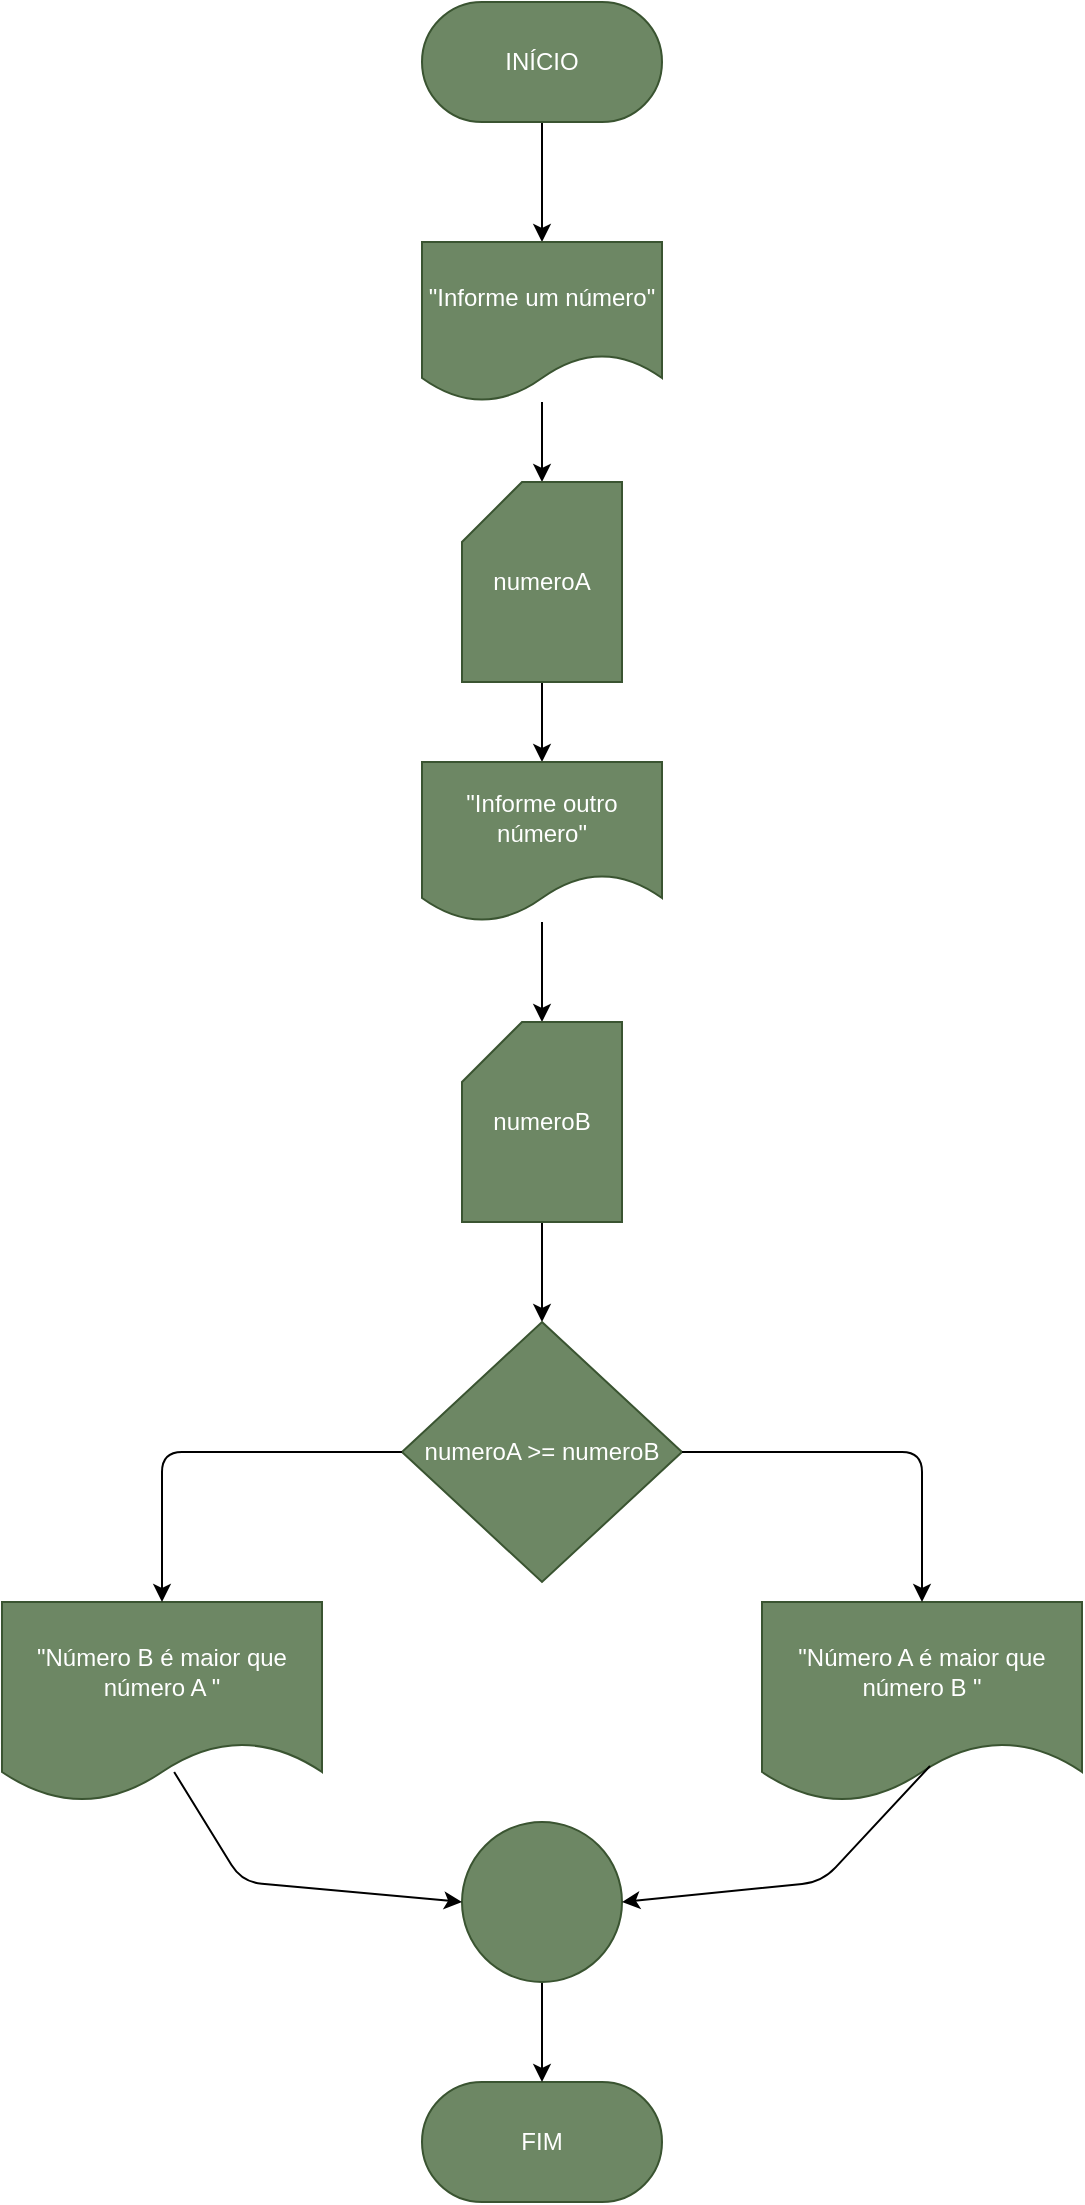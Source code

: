 <mxfile>
    <diagram id="NfPS1MLX7ouKYDMEHR3C" name="Page-1">
        <mxGraphModel dx="798" dy="610" grid="1" gridSize="10" guides="1" tooltips="1" connect="1" arrows="1" fold="1" page="1" pageScale="1" pageWidth="827" pageHeight="1169" math="0" shadow="0">
            <root>
                <mxCell id="0"/>
                <mxCell id="1" parent="0"/>
                <mxCell id="10" value="" style="edgeStyle=none;html=1;" edge="1" parent="1" source="2" target="3">
                    <mxGeometry relative="1" as="geometry"/>
                </mxCell>
                <mxCell id="2" value="INÍCIO" style="rounded=1;whiteSpace=wrap;html=1;arcSize=50;fillColor=#6d8764;fontColor=#ffffff;strokeColor=#3A5431;" vertex="1" parent="1">
                    <mxGeometry x="340" y="30" width="120" height="60" as="geometry"/>
                </mxCell>
                <mxCell id="11" value="" style="edgeStyle=none;html=1;" edge="1" parent="1" source="3" target="4">
                    <mxGeometry relative="1" as="geometry"/>
                </mxCell>
                <mxCell id="3" value="&quot;Informe um número&quot;" style="shape=document;whiteSpace=wrap;html=1;boundedLbl=1;fillColor=#6d8764;fontColor=#ffffff;strokeColor=#3A5431;" vertex="1" parent="1">
                    <mxGeometry x="340" y="150" width="120" height="80" as="geometry"/>
                </mxCell>
                <mxCell id="15" value="" style="edgeStyle=none;html=1;" edge="1" parent="1" source="4" target="14">
                    <mxGeometry relative="1" as="geometry"/>
                </mxCell>
                <mxCell id="4" value="numeroA" style="shape=card;whiteSpace=wrap;html=1;fillColor=#6d8764;fontColor=#ffffff;strokeColor=#3A5431;" vertex="1" parent="1">
                    <mxGeometry x="360" y="270" width="80" height="100" as="geometry"/>
                </mxCell>
                <mxCell id="6" value="&quot;Número A é maior que número B &quot;" style="shape=document;whiteSpace=wrap;html=1;boundedLbl=1;fillColor=#6d8764;fontColor=#ffffff;strokeColor=#3A5431;" vertex="1" parent="1">
                    <mxGeometry x="510" y="830" width="160" height="100" as="geometry"/>
                </mxCell>
                <mxCell id="7" value="&quot;Número B é maior que número A &quot;" style="shape=document;whiteSpace=wrap;html=1;boundedLbl=1;fillColor=#6d8764;fontColor=#ffffff;strokeColor=#3A5431;" vertex="1" parent="1">
                    <mxGeometry x="130" y="830" width="160" height="100" as="geometry"/>
                </mxCell>
                <mxCell id="9" value="FIM" style="rounded=1;whiteSpace=wrap;html=1;fillColor=#6d8764;arcSize=50;fontColor=#ffffff;strokeColor=#3A5431;" vertex="1" parent="1">
                    <mxGeometry x="340" y="1070" width="120" height="60" as="geometry"/>
                </mxCell>
                <mxCell id="17" value="" style="edgeStyle=none;html=1;" edge="1" parent="1" source="14" target="16">
                    <mxGeometry relative="1" as="geometry"/>
                </mxCell>
                <mxCell id="14" value="&quot;Informe outro número&quot;" style="shape=document;whiteSpace=wrap;html=1;boundedLbl=1;fillColor=#6d8764;fontColor=#ffffff;strokeColor=#3A5431;" vertex="1" parent="1">
                    <mxGeometry x="340" y="410" width="120" height="80" as="geometry"/>
                </mxCell>
                <mxCell id="19" value="" style="edgeStyle=none;html=1;" edge="1" parent="1" source="16" target="18">
                    <mxGeometry relative="1" as="geometry"/>
                </mxCell>
                <mxCell id="16" value="numeroB" style="shape=card;whiteSpace=wrap;html=1;fillColor=#6d8764;fontColor=#ffffff;strokeColor=#3A5431;" vertex="1" parent="1">
                    <mxGeometry x="360" y="540" width="80" height="100" as="geometry"/>
                </mxCell>
                <mxCell id="18" value="numeroA &amp;gt;= numeroB" style="rhombus;whiteSpace=wrap;html=1;fillColor=#6d8764;fontColor=#ffffff;strokeColor=#3A5431;" vertex="1" parent="1">
                    <mxGeometry x="330" y="690" width="140" height="130" as="geometry"/>
                </mxCell>
                <mxCell id="20" value="" style="endArrow=classic;html=1;exitX=0;exitY=0.5;exitDx=0;exitDy=0;entryX=0.5;entryY=0;entryDx=0;entryDy=0;" edge="1" parent="1" source="18" target="7">
                    <mxGeometry width="50" height="50" relative="1" as="geometry">
                        <mxPoint x="370" y="930" as="sourcePoint"/>
                        <mxPoint x="420" y="880" as="targetPoint"/>
                        <Array as="points">
                            <mxPoint x="210" y="755"/>
                        </Array>
                    </mxGeometry>
                </mxCell>
                <mxCell id="21" value="" style="endArrow=classic;html=1;entryX=0.5;entryY=0;entryDx=0;entryDy=0;exitX=1;exitY=0.5;exitDx=0;exitDy=0;" edge="1" parent="1" source="18" target="6">
                    <mxGeometry width="50" height="50" relative="1" as="geometry">
                        <mxPoint x="470" y="760" as="sourcePoint"/>
                        <mxPoint x="420" y="880" as="targetPoint"/>
                        <Array as="points">
                            <mxPoint x="590" y="755"/>
                        </Array>
                    </mxGeometry>
                </mxCell>
                <mxCell id="26" value="" style="edgeStyle=none;html=1;" edge="1" parent="1" source="23" target="9">
                    <mxGeometry relative="1" as="geometry"/>
                </mxCell>
                <mxCell id="23" value="" style="ellipse;whiteSpace=wrap;html=1;aspect=fixed;fillColor=#6d8764;fontColor=#ffffff;strokeColor=#3A5431;" vertex="1" parent="1">
                    <mxGeometry x="360" y="940" width="80" height="80" as="geometry"/>
                </mxCell>
                <mxCell id="24" value="" style="endArrow=classic;html=1;entryX=0;entryY=0.5;entryDx=0;entryDy=0;exitX=0.538;exitY=0.85;exitDx=0;exitDy=0;exitPerimeter=0;" edge="1" parent="1" source="7" target="23">
                    <mxGeometry width="50" height="50" relative="1" as="geometry">
                        <mxPoint x="370" y="930" as="sourcePoint"/>
                        <mxPoint x="420" y="880" as="targetPoint"/>
                        <Array as="points">
                            <mxPoint x="250" y="970"/>
                        </Array>
                    </mxGeometry>
                </mxCell>
                <mxCell id="25" value="" style="endArrow=classic;html=1;entryX=1;entryY=0.5;entryDx=0;entryDy=0;exitX=0.525;exitY=0.82;exitDx=0;exitDy=0;exitPerimeter=0;" edge="1" parent="1" source="6" target="23">
                    <mxGeometry width="50" height="50" relative="1" as="geometry">
                        <mxPoint x="570" y="940" as="sourcePoint"/>
                        <mxPoint x="420" y="880" as="targetPoint"/>
                        <Array as="points">
                            <mxPoint x="540" y="970"/>
                        </Array>
                    </mxGeometry>
                </mxCell>
            </root>
        </mxGraphModel>
    </diagram>
</mxfile>